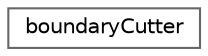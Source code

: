 digraph "Graphical Class Hierarchy"
{
 // LATEX_PDF_SIZE
  bgcolor="transparent";
  edge [fontname=Helvetica,fontsize=10,labelfontname=Helvetica,labelfontsize=10];
  node [fontname=Helvetica,fontsize=10,shape=box,height=0.2,width=0.4];
  rankdir="LR";
  Node0 [id="Node000000",label="boundaryCutter",height=0.2,width=0.4,color="grey40", fillcolor="white", style="filled",URL="$classFoam_1_1boundaryCutter.html",tooltip="Does modifications to boundary faces."];
}

